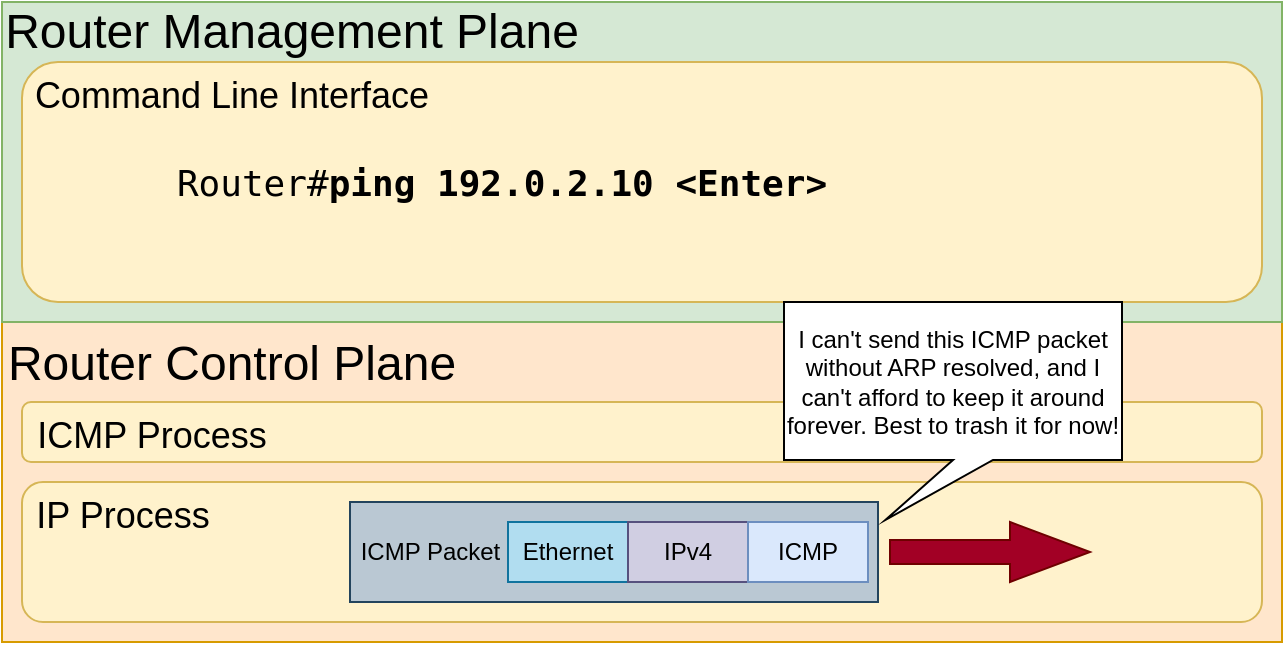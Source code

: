 <mxfile version="17.5.0" type="device"><diagram id="vD8LJD7Necz1GaNtLMnJ" name="Page-1"><mxGraphModel dx="780" dy="1112" grid="1" gridSize="10" guides="1" tooltips="1" connect="1" arrows="1" fold="1" page="1" pageScale="1" pageWidth="850" pageHeight="1100" math="0" shadow="0"><root><mxCell id="0"/><mxCell id="1" parent="0"/><mxCell id="orCWYUkdT0dOaSly7INw-5" value="" style="rounded=0;whiteSpace=wrap;html=1;fontSize=24;fillColor=#ffe6cc;strokeColor=#d79b00;" parent="1" vertex="1"><mxGeometry x="119" y="200" width="640" height="160" as="geometry"/></mxCell><mxCell id="orCWYUkdT0dOaSly7INw-2" value="" style="rounded=1;whiteSpace=wrap;html=1;fillColor=#fff2cc;strokeColor=#d6b656;" parent="1" vertex="1"><mxGeometry x="129" y="240" width="620" height="30" as="geometry"/></mxCell><mxCell id="orCWYUkdT0dOaSly7INw-3" value="&lt;font style=&quot;font-size: 24px&quot;&gt;Router Control Plane&lt;/font&gt;" style="text;html=1;strokeColor=none;fillColor=none;align=center;verticalAlign=middle;whiteSpace=wrap;rounded=0;" parent="1" vertex="1"><mxGeometry x="119" y="206" width="230" height="30" as="geometry"/></mxCell><mxCell id="orCWYUkdT0dOaSly7INw-4" value="&lt;font style=&quot;font-size: 18px&quot;&gt;ICMP Process&lt;/font&gt;" style="text;html=1;strokeColor=none;fillColor=none;align=center;verticalAlign=middle;whiteSpace=wrap;rounded=0;fontSize=24;" parent="1" vertex="1"><mxGeometry x="129" y="240" width="130" height="30" as="geometry"/></mxCell><mxCell id="orCWYUkdT0dOaSly7INw-14" value="" style="rounded=0;whiteSpace=wrap;html=1;fontSize=12;fillColor=#d5e8d4;strokeColor=#82b366;" parent="1" vertex="1"><mxGeometry x="119" y="40" width="640" height="160" as="geometry"/></mxCell><mxCell id="orCWYUkdT0dOaSly7INw-15" value="&lt;font style=&quot;font-size: 24px&quot;&gt;Router Management Plane&lt;/font&gt;" style="text;html=1;strokeColor=none;fillColor=none;align=center;verticalAlign=middle;whiteSpace=wrap;rounded=0;" parent="1" vertex="1"><mxGeometry x="119" y="40" width="290" height="30" as="geometry"/></mxCell><mxCell id="orCWYUkdT0dOaSly7INw-16" value="" style="rounded=1;whiteSpace=wrap;html=1;fillColor=#fff2cc;strokeColor=#d6b656;" parent="1" vertex="1"><mxGeometry x="129" y="70" width="620" height="120" as="geometry"/></mxCell><mxCell id="orCWYUkdT0dOaSly7INw-17" value="&lt;font style=&quot;font-size: 18px&quot;&gt;Command Line Interface&lt;/font&gt;" style="text;html=1;strokeColor=none;fillColor=none;align=center;verticalAlign=middle;whiteSpace=wrap;rounded=0;fontSize=24;" parent="1" vertex="1"><mxGeometry x="129" y="70" width="210" height="30" as="geometry"/></mxCell><mxCell id="orCWYUkdT0dOaSly7INw-18" value="&lt;pre style=&quot;font-size: 18px&quot;&gt;Router#&lt;b&gt;ping 192.0.2.10 &amp;lt;Enter&amp;gt;&lt;/b&gt;&lt;/pre&gt;" style="text;html=1;strokeColor=none;fillColor=none;align=center;verticalAlign=middle;whiteSpace=wrap;rounded=0;fontSize=18;" parent="1" vertex="1"><mxGeometry x="209" y="115" width="320" height="30" as="geometry"/></mxCell><mxCell id="orCWYUkdT0dOaSly7INw-19" value="" style="shape=image;html=1;verticalAlign=top;verticalLabelPosition=bottom;labelBackgroundColor=#ffffff;imageAspect=0;aspect=fixed;image=https://cdn1.iconfinder.com/data/icons/ionicons-sharp-vol-2/512/terminal-sharp-128.png;fontSize=18;" parent="1" vertex="1"><mxGeometry x="139" y="100" width="70" height="70" as="geometry"/></mxCell><mxCell id="F66dPILyVvbmeJelFLLT-1" value="" style="rounded=1;whiteSpace=wrap;html=1;fillColor=#fff2cc;strokeColor=#d6b656;" parent="1" vertex="1"><mxGeometry x="129" y="280" width="620" height="70" as="geometry"/></mxCell><mxCell id="F66dPILyVvbmeJelFLLT-2" value="&lt;font style=&quot;font-size: 18px&quot;&gt;IP Process&lt;/font&gt;" style="text;html=1;strokeColor=none;fillColor=none;align=center;verticalAlign=middle;whiteSpace=wrap;rounded=0;fontSize=24;" parent="1" vertex="1"><mxGeometry x="129" y="280" width="101" height="30" as="geometry"/></mxCell><mxCell id="F66dPILyVvbmeJelFLLT-6" value="&amp;nbsp;ICMP Packet" style="rounded=0;whiteSpace=wrap;html=1;align=left;fillColor=#bac8d3;strokeColor=#23445d;" parent="1" vertex="1"><mxGeometry x="293" y="290" width="264" height="50" as="geometry"/></mxCell><mxCell id="F66dPILyVvbmeJelFLLT-3" value="Ethernet" style="rounded=0;whiteSpace=wrap;html=1;fillColor=#b1ddf0;strokeColor=#10739e;" parent="1" vertex="1"><mxGeometry x="372" y="300" width="60" height="30" as="geometry"/></mxCell><mxCell id="F66dPILyVvbmeJelFLLT-4" value="IPv4" style="rounded=0;whiteSpace=wrap;html=1;fillColor=#d0cee2;strokeColor=#56517e;" parent="1" vertex="1"><mxGeometry x="432" y="300" width="60" height="30" as="geometry"/></mxCell><mxCell id="F66dPILyVvbmeJelFLLT-5" value="ICMP" style="rounded=0;whiteSpace=wrap;html=1;fillColor=#dae8fc;strokeColor=#6c8ebf;" parent="1" vertex="1"><mxGeometry x="492" y="300" width="60" height="30" as="geometry"/></mxCell><mxCell id="F66dPILyVvbmeJelFLLT-7" value="" style="html=1;shadow=0;dashed=0;align=center;verticalAlign=middle;shape=mxgraph.arrows2.arrow;dy=0.6;dx=40;notch=0;fillColor=#a20025;strokeColor=#6F0000;fontColor=#ffffff;" parent="1" vertex="1"><mxGeometry x="563" y="300" width="100" height="30" as="geometry"/></mxCell><mxCell id="F66dPILyVvbmeJelFLLT-8" value="" style="shape=image;html=1;verticalAlign=top;verticalLabelPosition=bottom;labelBackgroundColor=#ffffff;imageAspect=0;aspect=fixed;image=https://cdn2.iconfinder.com/data/icons/freecns-cumulus/16/519583-080_Trash-128.png" parent="1" vertex="1"><mxGeometry x="679" y="285.88" width="58.25" height="58.25" as="geometry"/></mxCell><mxCell id="ZsKZ8jACBEmEpYKbjipr-20" value="I can't send this ICMP packet without ARP resolved, and I can't afford to keep it around forever. Best to trash it for now!" style="shape=callout;whiteSpace=wrap;html=1;perimeter=calloutPerimeter;position2=0.3;" parent="1" vertex="1"><mxGeometry x="510" y="190" width="169" height="109" as="geometry"/></mxCell></root></mxGraphModel></diagram></mxfile>